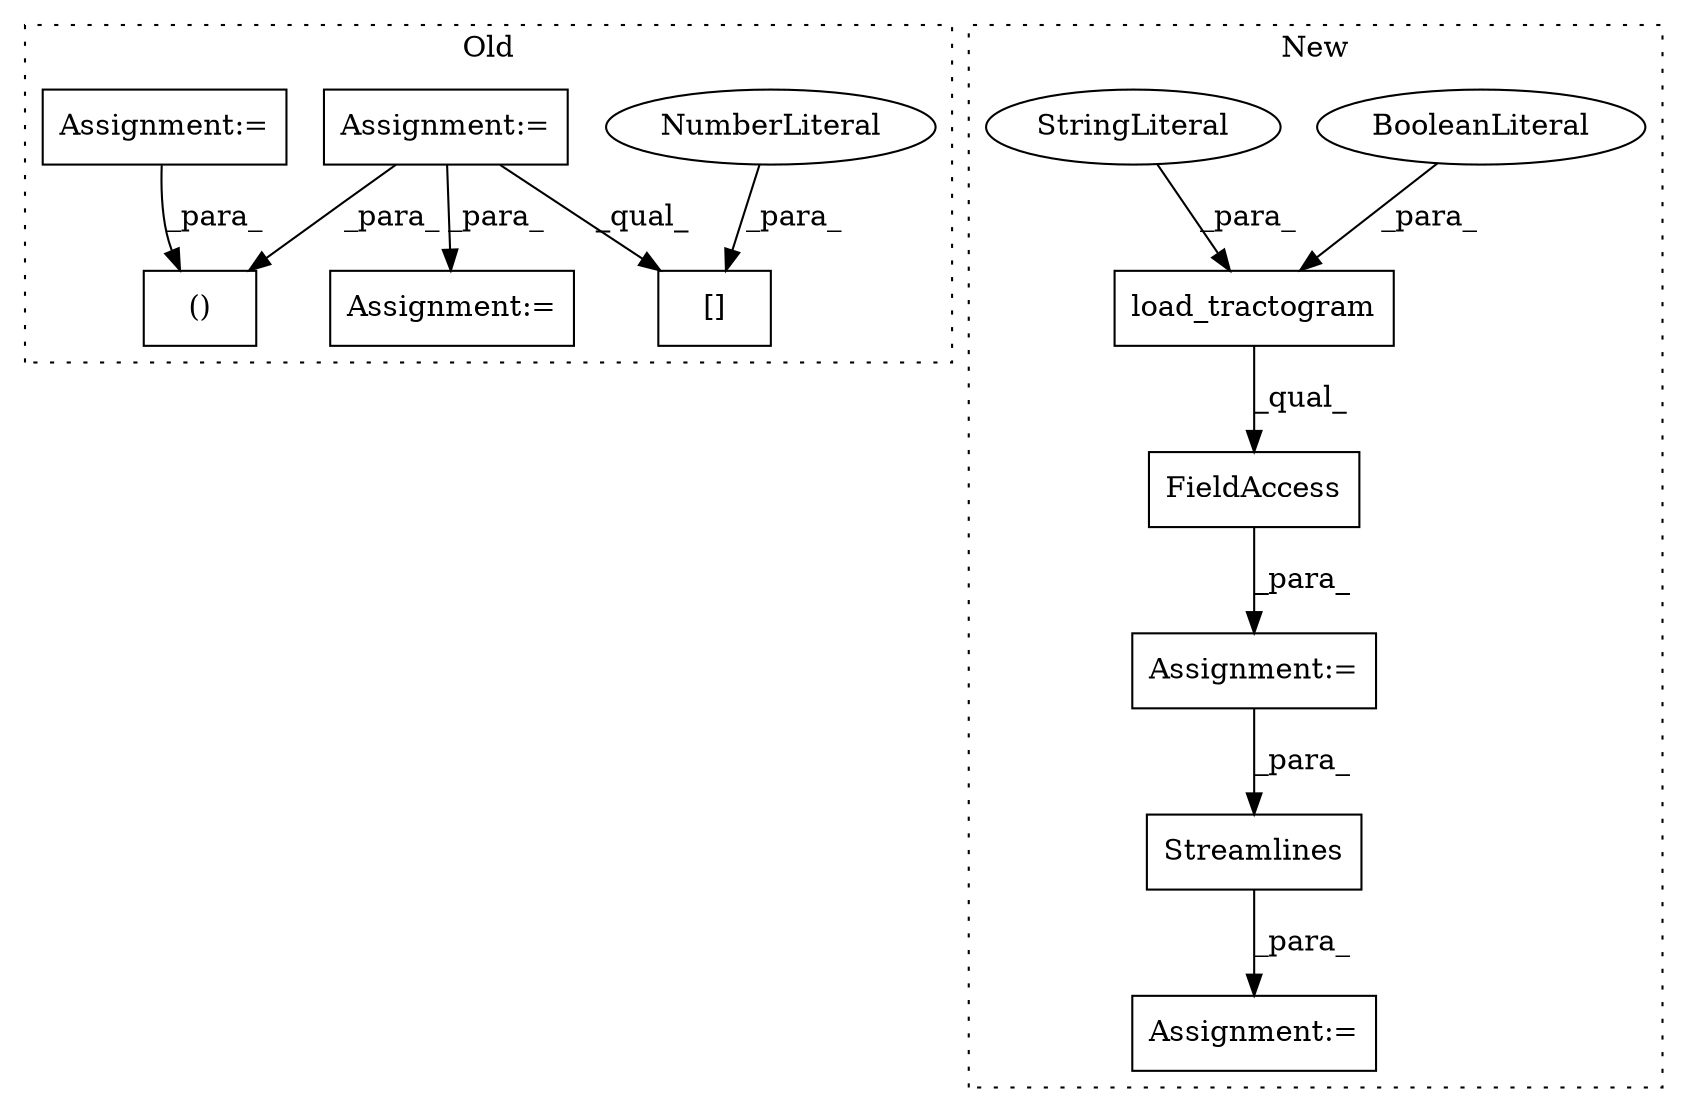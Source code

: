 digraph G {
subgraph cluster0 {
1 [label="()" a="106" s="1419" l="23" shape="box"];
9 [label="Assignment:=" a="7" s="1333" l="7" shape="box"];
10 [label="[]" a="2" s="1487,1490" l="2,1" shape="box"];
11 [label="NumberLiteral" a="34" s="1489" l="1" shape="ellipse"];
12 [label="Assignment:=" a="7" s="1475" l="12" shape="box"];
13 [label="Assignment:=" a="7" s="1350" l="3" shape="box"];
label = "Old";
style="dotted";
}
subgraph cluster1 {
2 [label="Streamlines" a="32" s="1521,1539" l="12,1" shape="box"];
3 [label="Assignment:=" a="7" s="1520" l="1" shape="box"];
4 [label="load_tractogram" a="32" s="1456,1490" l="16,1" shape="box"];
5 [label="BooleanLiteral" a="9" s="1485" l="5" shape="ellipse"];
6 [label="StringLiteral" a="45" s="1478" l="6" shape="ellipse"];
7 [label="FieldAccess" a="22" s="1456" l="47" shape="box"];
8 [label="Assignment:=" a="7" s="1455" l="1" shape="box"];
label = "New";
style="dotted";
}
2 -> 3 [label="_para_"];
4 -> 7 [label="_qual_"];
5 -> 4 [label="_para_"];
6 -> 4 [label="_para_"];
7 -> 8 [label="_para_"];
8 -> 2 [label="_para_"];
9 -> 10 [label="_qual_"];
9 -> 12 [label="_para_"];
9 -> 1 [label="_para_"];
11 -> 10 [label="_para_"];
13 -> 1 [label="_para_"];
}